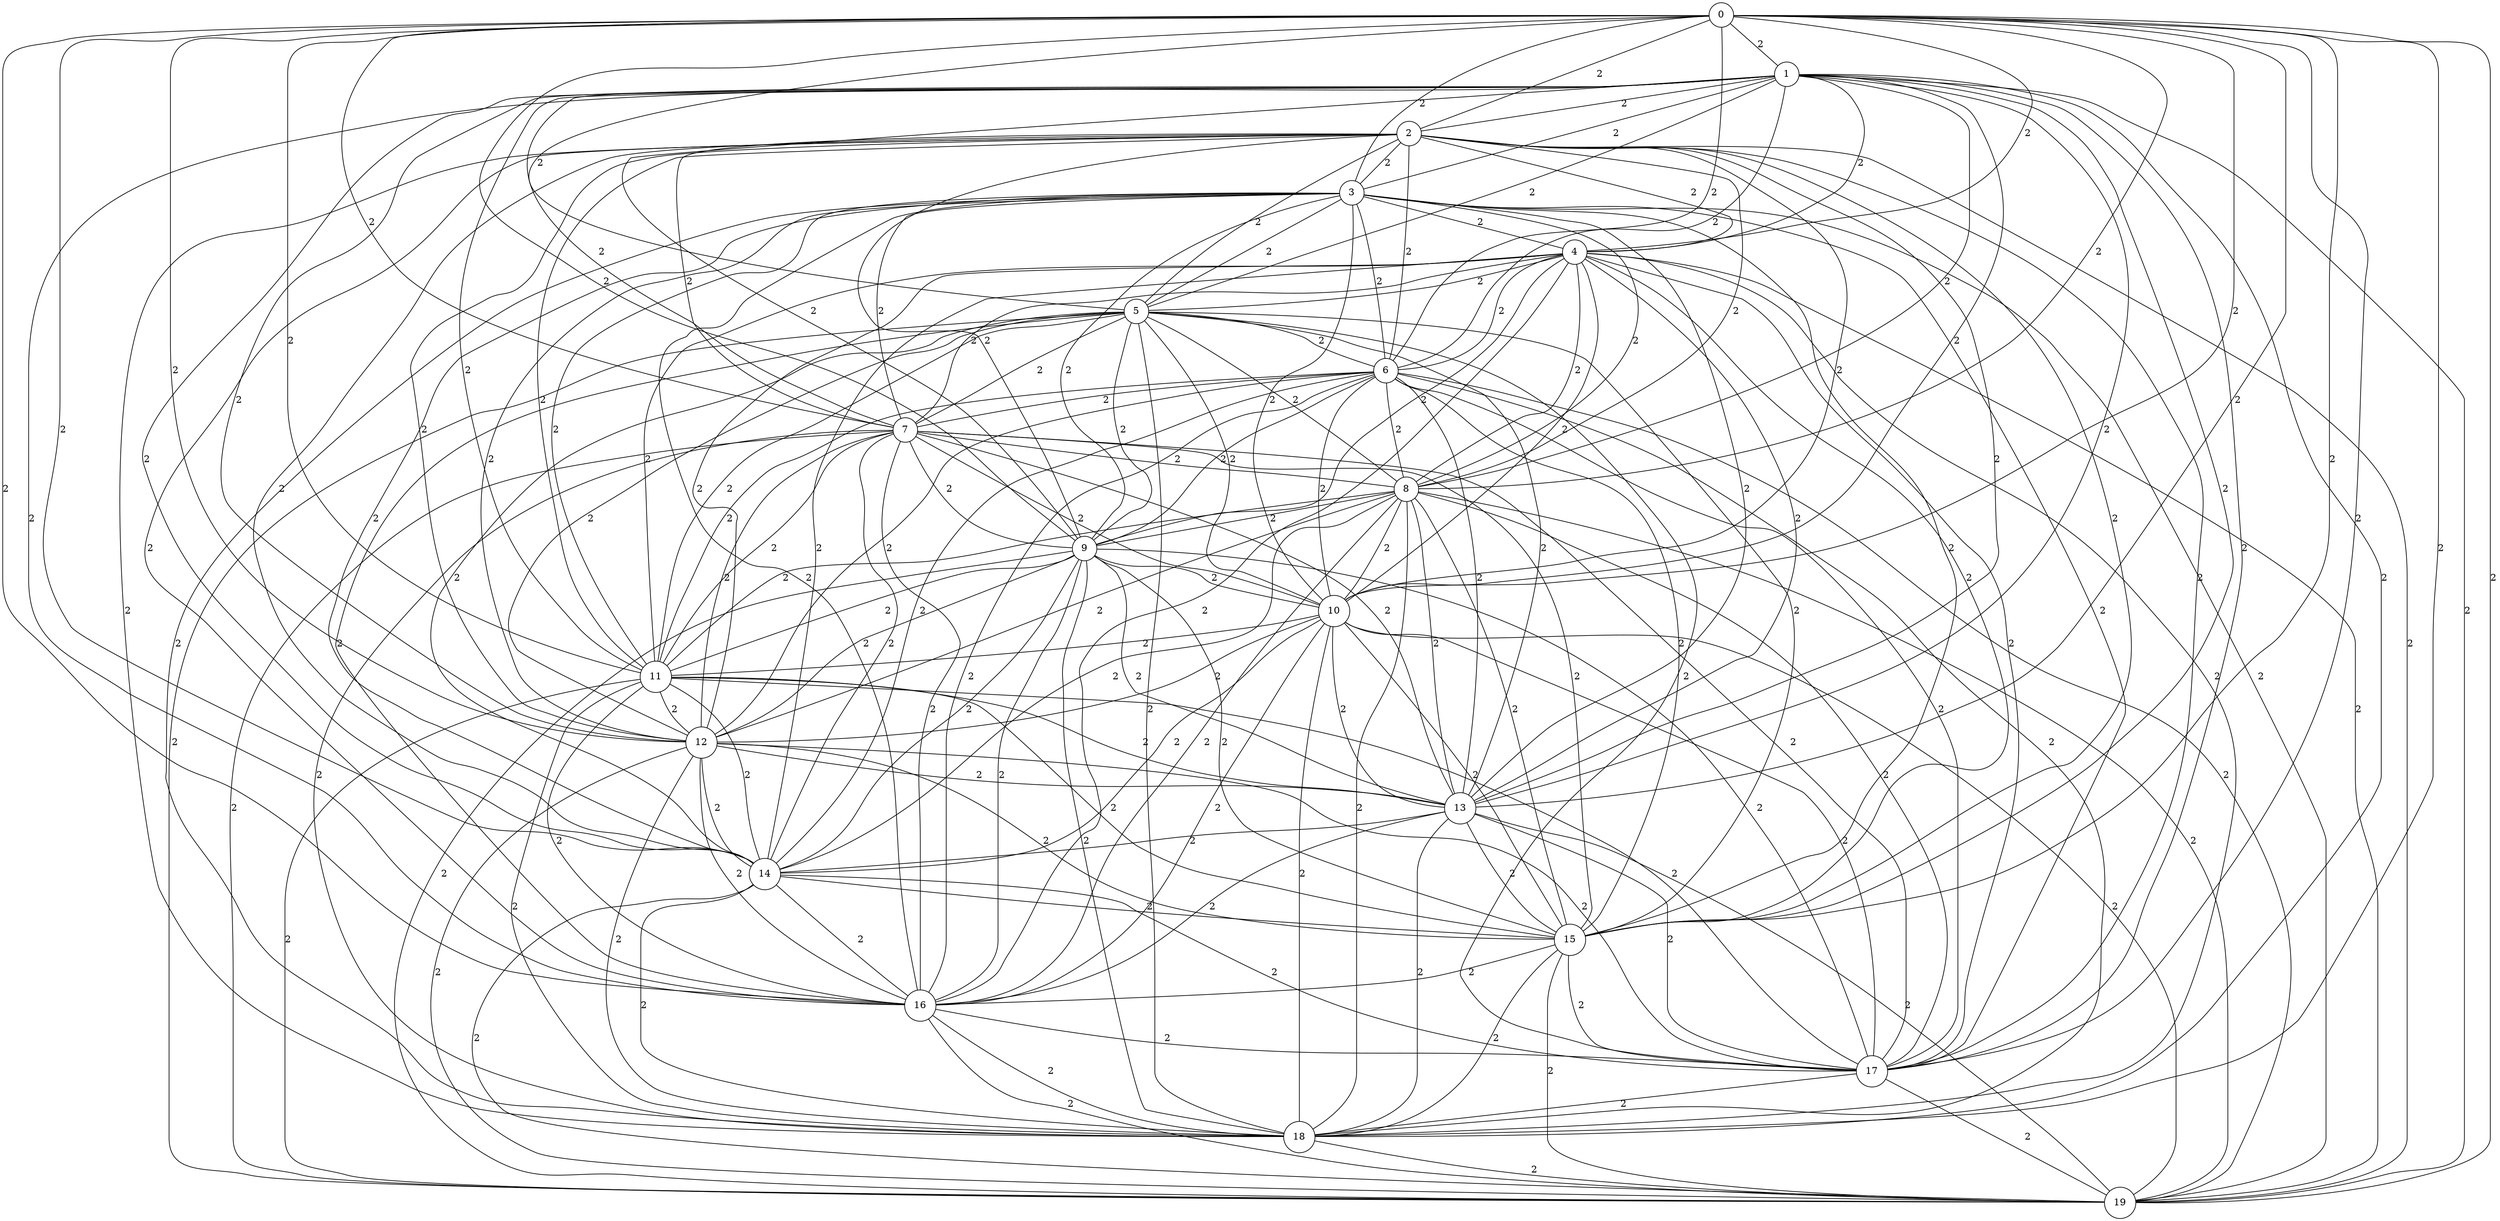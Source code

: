 graph qubit_interaction_graph {
    node [shape=circle];
    0 -- 1 [label=2];
    0 -- 2 [label=2];
    0 -- 3 [label=2];
    0 -- 4 [label=2];
    0 -- 5 [label=2];
    0 -- 6 [label=2];
    0 -- 7 [label=2];
    0 -- 8 [label=2];
    0 -- 9 [label=2];
    0 -- 10 [label=2];
    0 -- 11 [label=2];
    0 -- 12 [label=2];
    0 -- 13 [label=2];
    0 -- 14 [label=2];
    0 -- 15 [label=2];
    0 -- 16 [label=2];
    0 -- 17 [label=2];
    0 -- 18 [label=2];
    0 -- 19 [label=2];
    1 -- 2 [label=2];
    1 -- 3 [label=2];
    1 -- 4 [label=2];
    1 -- 5 [label=2];
    1 -- 6 [label=2];
    1 -- 7 [label=2];
    1 -- 8 [label=2];
    1 -- 9 [label=2];
    1 -- 10 [label=2];
    1 -- 11 [label=2];
    1 -- 12 [label=2];
    1 -- 13 [label=2];
    1 -- 14 [label=2];
    1 -- 15 [label=2];
    1 -- 16 [label=2];
    1 -- 17 [label=2];
    1 -- 18 [label=2];
    1 -- 19 [label=2];
    2 -- 3 [label=2];
    2 -- 4 [label=2];
    2 -- 5 [label=2];
    2 -- 6 [label=2];
    2 -- 7 [label=2];
    2 -- 8 [label=2];
    2 -- 9 [label=2];
    2 -- 10 [label=2];
    2 -- 11 [label=2];
    2 -- 12 [label=2];
    2 -- 13 [label=2];
    2 -- 14 [label=2];
    2 -- 15 [label=2];
    2 -- 16 [label=2];
    2 -- 17 [label=2];
    2 -- 18 [label=2];
    2 -- 19 [label=2];
    3 -- 4 [label=2];
    3 -- 5 [label=2];
    3 -- 6 [label=2];
    3 -- 7 [label=2];
    3 -- 8 [label=2];
    3 -- 9 [label=2];
    3 -- 10 [label=2];
    3 -- 11 [label=2];
    3 -- 12 [label=2];
    3 -- 13 [label=2];
    3 -- 14 [label=2];
    3 -- 15 [label=2];
    3 -- 16 [label=2];
    3 -- 17 [label=2];
    3 -- 18 [label=2];
    3 -- 19 [label=2];
    4 -- 5 [label=2];
    4 -- 6 [label=2];
    4 -- 7 [label=2];
    4 -- 8 [label=2];
    4 -- 9 [label=2];
    4 -- 10 [label=2];
    4 -- 11 [label=2];
    4 -- 12 [label=2];
    4 -- 13 [label=2];
    4 -- 14 [label=2];
    4 -- 15 [label=2];
    4 -- 16 [label=2];
    4 -- 17 [label=2];
    4 -- 18 [label=2];
    4 -- 19 [label=2];
    5 -- 6 [label=2];
    5 -- 7 [label=2];
    5 -- 8 [label=2];
    5 -- 9 [label=2];
    5 -- 10 [label=2];
    5 -- 11 [label=2];
    5 -- 12 [label=2];
    5 -- 13 [label=2];
    5 -- 14 [label=2];
    5 -- 15 [label=2];
    5 -- 16 [label=2];
    5 -- 17 [label=2];
    5 -- 18 [label=2];
    5 -- 19 [label=2];
    6 -- 7 [label=2];
    6 -- 8 [label=2];
    6 -- 9 [label=2];
    6 -- 10 [label=2];
    6 -- 11 [label=2];
    6 -- 12 [label=2];
    6 -- 13 [label=2];
    6 -- 14 [label=2];
    6 -- 15 [label=2];
    6 -- 16 [label=2];
    6 -- 17 [label=2];
    6 -- 18 [label=2];
    6 -- 19 [label=2];
    7 -- 8 [label=2];
    7 -- 9 [label=2];
    7 -- 10 [label=2];
    7 -- 11 [label=2];
    7 -- 12 [label=2];
    7 -- 13 [label=2];
    7 -- 14 [label=2];
    7 -- 15 [label=2];
    7 -- 16 [label=2];
    7 -- 17 [label=2];
    7 -- 18 [label=2];
    7 -- 19 [label=2];
    8 -- 9 [label=2];
    8 -- 10 [label=2];
    8 -- 11 [label=2];
    8 -- 12 [label=2];
    8 -- 13 [label=2];
    8 -- 14 [label=2];
    8 -- 15 [label=2];
    8 -- 16 [label=2];
    8 -- 17 [label=2];
    8 -- 18 [label=2];
    8 -- 19 [label=2];
    9 -- 10 [label=2];
    9 -- 11 [label=2];
    9 -- 12 [label=2];
    9 -- 13 [label=2];
    9 -- 14 [label=2];
    9 -- 15 [label=2];
    9 -- 16 [label=2];
    9 -- 17 [label=2];
    9 -- 18 [label=2];
    9 -- 19 [label=2];
    10 -- 11 [label=2];
    10 -- 12 [label=2];
    10 -- 13 [label=2];
    10 -- 14 [label=2];
    10 -- 15 [label=2];
    10 -- 16 [label=2];
    10 -- 17 [label=2];
    10 -- 18 [label=2];
    10 -- 19 [label=2];
    11 -- 12 [label=2];
    11 -- 13 [label=2];
    11 -- 14 [label=2];
    11 -- 15 [label=2];
    11 -- 16 [label=2];
    11 -- 17 [label=2];
    11 -- 18 [label=2];
    11 -- 19 [label=2];
    12 -- 13 [label=2];
    12 -- 14 [label=2];
    12 -- 15 [label=2];
    12 -- 16 [label=2];
    12 -- 17 [label=2];
    12 -- 18 [label=2];
    12 -- 19 [label=2];
    13 -- 14 [label=2];
    13 -- 15 [label=2];
    13 -- 16 [label=2];
    13 -- 17 [label=2];
    13 -- 18 [label=2];
    13 -- 19 [label=2];
    14 -- 15 [label=2];
    14 -- 16 [label=2];
    14 -- 17 [label=2];
    14 -- 18 [label=2];
    14 -- 19 [label=2];
    15 -- 16 [label=2];
    15 -- 17 [label=2];
    15 -- 18 [label=2];
    15 -- 19 [label=2];
    16 -- 17 [label=2];
    16 -- 18 [label=2];
    16 -- 19 [label=2];
    17 -- 18 [label=2];
    17 -- 19 [label=2];
    18 -- 19 [label=2];
}